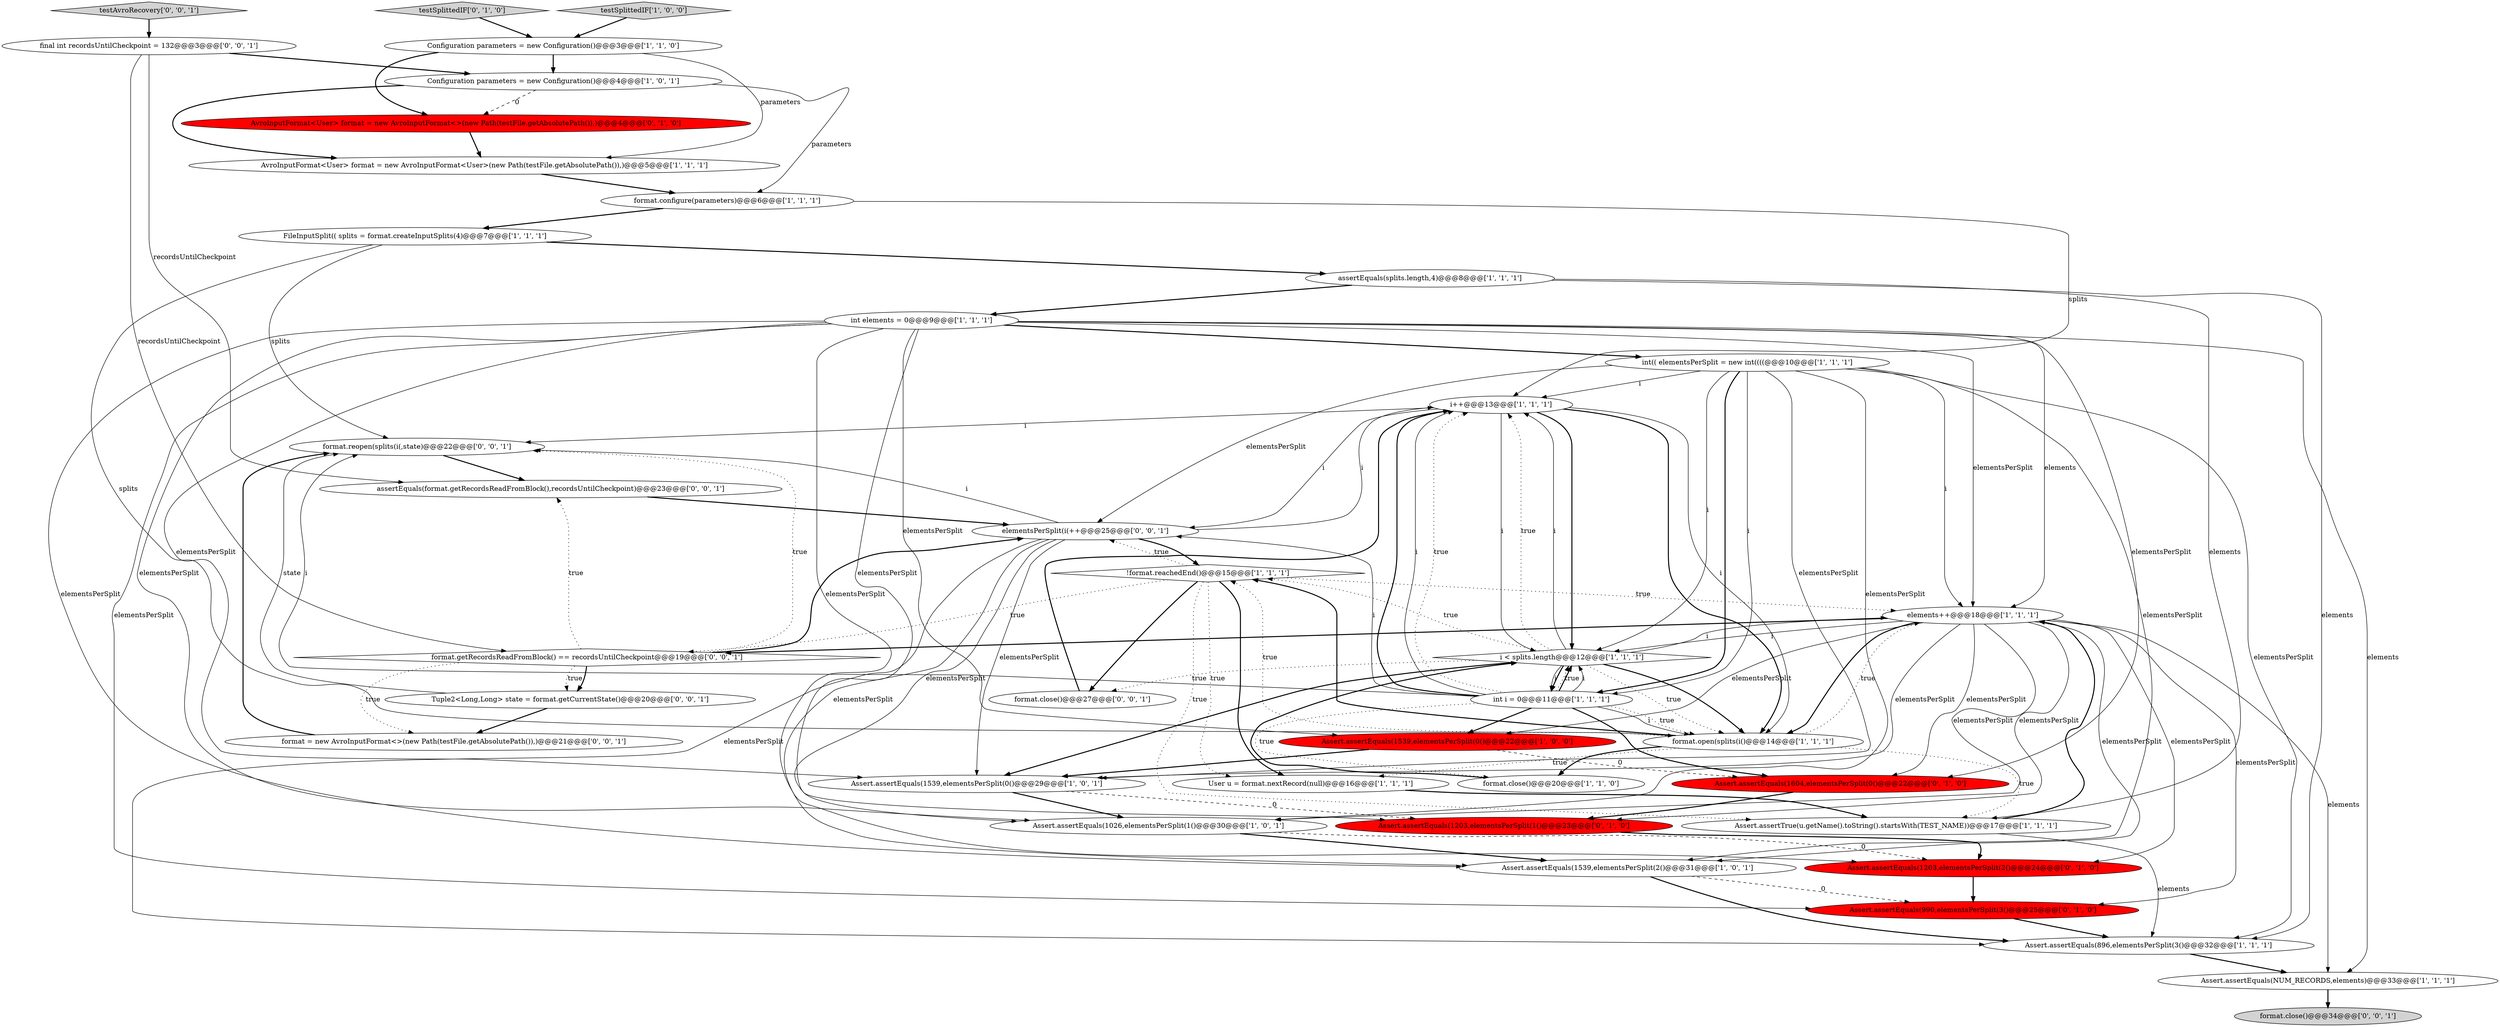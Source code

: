 digraph {
29 [style = filled, label = "AvroInputFormat<User> format = new AvroInputFormat<>(new Path(testFile.getAbsolutePath()),)@@@4@@@['0', '1', '0']", fillcolor = red, shape = ellipse image = "AAA1AAABBB2BBB"];
13 [style = filled, label = "int elements = 0@@@9@@@['1', '1', '1']", fillcolor = white, shape = ellipse image = "AAA0AAABBB1BBB"];
16 [style = filled, label = "Assert.assertEquals(1539,elementsPerSplit(2()@@@31@@@['1', '0', '1']", fillcolor = white, shape = ellipse image = "AAA0AAABBB1BBB"];
33 [style = filled, label = "format.reopen(splits(i(,state)@@@22@@@['0', '0', '1']", fillcolor = white, shape = ellipse image = "AAA0AAABBB3BBB"];
26 [style = filled, label = "Assert.assertEquals(990,elementsPerSplit(3()@@@25@@@['0', '1', '0']", fillcolor = red, shape = ellipse image = "AAA1AAABBB2BBB"];
7 [style = filled, label = "format.configure(parameters)@@@6@@@['1', '1', '1']", fillcolor = white, shape = ellipse image = "AAA0AAABBB1BBB"];
23 [style = filled, label = "Assert.assertEquals(896,elementsPerSplit(3()@@@32@@@['1', '1', '1']", fillcolor = white, shape = ellipse image = "AAA0AAABBB1BBB"];
30 [style = filled, label = "format.close()@@@34@@@['0', '0', '1']", fillcolor = lightgray, shape = ellipse image = "AAA0AAABBB3BBB"];
17 [style = filled, label = "elements++@@@18@@@['1', '1', '1']", fillcolor = white, shape = ellipse image = "AAA0AAABBB1BBB"];
34 [style = filled, label = "format = new AvroInputFormat<>(new Path(testFile.getAbsolutePath()),)@@@21@@@['0', '0', '1']", fillcolor = white, shape = ellipse image = "AAA0AAABBB3BBB"];
20 [style = filled, label = "format.close()@@@20@@@['1', '1', '0']", fillcolor = white, shape = ellipse image = "AAA0AAABBB1BBB"];
8 [style = filled, label = "int i = 0@@@11@@@['1', '1', '1']", fillcolor = white, shape = ellipse image = "AAA0AAABBB1BBB"];
35 [style = filled, label = "format.close()@@@27@@@['0', '0', '1']", fillcolor = white, shape = ellipse image = "AAA0AAABBB3BBB"];
27 [style = filled, label = "Assert.assertEquals(1604,elementsPerSplit(0()@@@22@@@['0', '1', '0']", fillcolor = red, shape = ellipse image = "AAA1AAABBB2BBB"];
39 [style = filled, label = "testAvroRecovery['0', '0', '1']", fillcolor = lightgray, shape = diamond image = "AAA0AAABBB3BBB"];
2 [style = filled, label = "assertEquals(splits.length,4)@@@8@@@['1', '1', '1']", fillcolor = white, shape = ellipse image = "AAA0AAABBB1BBB"];
11 [style = filled, label = "!format.reachedEnd()@@@15@@@['1', '1', '1']", fillcolor = white, shape = diamond image = "AAA0AAABBB1BBB"];
25 [style = filled, label = "Assert.assertEquals(1203,elementsPerSplit(1()@@@23@@@['0', '1', '0']", fillcolor = red, shape = ellipse image = "AAA1AAABBB2BBB"];
21 [style = filled, label = "i < splits.length@@@12@@@['1', '1', '1']", fillcolor = white, shape = diamond image = "AAA0AAABBB1BBB"];
4 [style = filled, label = "Assert.assertEquals(1539,elementsPerSplit(0()@@@22@@@['1', '0', '0']", fillcolor = red, shape = ellipse image = "AAA1AAABBB1BBB"];
3 [style = filled, label = "AvroInputFormat<User> format = new AvroInputFormat<User>(new Path(testFile.getAbsolutePath()),)@@@5@@@['1', '1', '1']", fillcolor = white, shape = ellipse image = "AAA0AAABBB1BBB"];
19 [style = filled, label = "Assert.assertEquals(1026,elementsPerSplit(1()@@@30@@@['1', '0', '1']", fillcolor = white, shape = ellipse image = "AAA0AAABBB1BBB"];
22 [style = filled, label = "i++@@@13@@@['1', '1', '1']", fillcolor = white, shape = ellipse image = "AAA0AAABBB1BBB"];
28 [style = filled, label = "Assert.assertEquals(1203,elementsPerSplit(2()@@@24@@@['0', '1', '0']", fillcolor = red, shape = ellipse image = "AAA1AAABBB2BBB"];
18 [style = filled, label = "testSplittedIF['1', '0', '0']", fillcolor = lightgray, shape = diamond image = "AAA0AAABBB1BBB"];
12 [style = filled, label = "Configuration parameters = new Configuration()@@@4@@@['1', '0', '1']", fillcolor = white, shape = ellipse image = "AAA0AAABBB1BBB"];
24 [style = filled, label = "testSplittedIF['0', '1', '0']", fillcolor = lightgray, shape = diamond image = "AAA0AAABBB2BBB"];
14 [style = filled, label = "int(( elementsPerSplit = new int((((@@@10@@@['1', '1', '1']", fillcolor = white, shape = ellipse image = "AAA0AAABBB1BBB"];
1 [style = filled, label = "Assert.assertEquals(NUM_RECORDS,elements)@@@33@@@['1', '1', '1']", fillcolor = white, shape = ellipse image = "AAA0AAABBB1BBB"];
38 [style = filled, label = "assertEquals(format.getRecordsReadFromBlock(),recordsUntilCheckpoint)@@@23@@@['0', '0', '1']", fillcolor = white, shape = ellipse image = "AAA0AAABBB3BBB"];
31 [style = filled, label = "elementsPerSplit(i(++@@@25@@@['0', '0', '1']", fillcolor = white, shape = ellipse image = "AAA0AAABBB3BBB"];
36 [style = filled, label = "Tuple2<Long,Long> state = format.getCurrentState()@@@20@@@['0', '0', '1']", fillcolor = white, shape = ellipse image = "AAA0AAABBB3BBB"];
6 [style = filled, label = "Configuration parameters = new Configuration()@@@3@@@['1', '1', '0']", fillcolor = white, shape = ellipse image = "AAA0AAABBB1BBB"];
9 [style = filled, label = "Assert.assertTrue(u.getName().toString().startsWith(TEST_NAME))@@@17@@@['1', '1', '1']", fillcolor = white, shape = ellipse image = "AAA0AAABBB1BBB"];
37 [style = filled, label = "final int recordsUntilCheckpoint = 132@@@3@@@['0', '0', '1']", fillcolor = white, shape = ellipse image = "AAA0AAABBB3BBB"];
15 [style = filled, label = "format.open(splits(i()@@@14@@@['1', '1', '1']", fillcolor = white, shape = ellipse image = "AAA0AAABBB1BBB"];
5 [style = filled, label = "User u = format.nextRecord(null)@@@16@@@['1', '1', '1']", fillcolor = white, shape = ellipse image = "AAA0AAABBB1BBB"];
32 [style = filled, label = "format.getRecordsReadFromBlock() == recordsUntilCheckpoint@@@19@@@['0', '0', '1']", fillcolor = white, shape = diamond image = "AAA0AAABBB3BBB"];
0 [style = filled, label = "FileInputSplit(( splits = format.createInputSplits(4)@@@7@@@['1', '1', '1']", fillcolor = white, shape = ellipse image = "AAA0AAABBB1BBB"];
10 [style = filled, label = "Assert.assertEquals(1539,elementsPerSplit(0()@@@29@@@['1', '0', '1']", fillcolor = white, shape = ellipse image = "AAA0AAABBB1BBB"];
21->10 [style = bold, label=""];
37->38 [style = solid, label="recordsUntilCheckpoint"];
0->15 [style = solid, label="splits"];
22->15 [style = bold, label=""];
5->9 [style = bold, label=""];
21->15 [style = dotted, label="true"];
14->17 [style = solid, label="i"];
21->11 [style = dotted, label="true"];
8->15 [style = solid, label="i"];
10->19 [style = bold, label=""];
21->15 [style = bold, label=""];
17->4 [style = solid, label="elementsPerSplit"];
21->8 [style = bold, label=""];
17->27 [style = solid, label="elementsPerSplit"];
38->31 [style = bold, label=""];
1->30 [style = bold, label=""];
14->10 [style = solid, label="elementsPerSplit"];
6->29 [style = bold, label=""];
15->9 [style = dotted, label="true"];
16->26 [style = dashed, label="0"];
11->31 [style = dotted, label="true"];
15->11 [style = bold, label=""];
15->20 [style = bold, label=""];
8->22 [style = dotted, label="true"];
31->33 [style = solid, label="i"];
17->10 [style = solid, label="elementsPerSplit"];
22->15 [style = solid, label="i"];
8->20 [style = dotted, label="true"];
8->4 [style = bold, label=""];
22->21 [style = solid, label="i"];
8->27 [style = bold, label=""];
31->22 [style = solid, label="i"];
13->14 [style = bold, label=""];
27->25 [style = bold, label=""];
19->28 [style = dashed, label="0"];
17->26 [style = solid, label="elementsPerSplit"];
25->28 [style = bold, label=""];
34->33 [style = bold, label=""];
9->17 [style = bold, label=""];
21->22 [style = dotted, label="true"];
7->0 [style = bold, label=""];
11->5 [style = dotted, label="true"];
32->36 [style = dotted, label="true"];
31->11 [style = bold, label=""];
17->21 [style = solid, label="i"];
8->22 [style = bold, label=""];
17->16 [style = solid, label="elementsPerSplit"];
14->31 [style = solid, label="elementsPerSplit"];
15->17 [style = dotted, label="true"];
14->22 [style = solid, label="i"];
3->7 [style = bold, label=""];
17->28 [style = solid, label="elementsPerSplit"];
17->15 [style = bold, label=""];
14->21 [style = solid, label="i"];
32->36 [style = bold, label=""];
14->8 [style = bold, label=""];
21->35 [style = dotted, label="true"];
32->31 [style = bold, label=""];
7->22 [style = solid, label="splits"];
22->33 [style = solid, label="i"];
39->37 [style = bold, label=""];
13->17 [style = solid, label="elements"];
4->10 [style = bold, label=""];
22->31 [style = solid, label="i"];
15->5 [style = dotted, label="true"];
32->34 [style = dotted, label="true"];
8->21 [style = dotted, label="true"];
31->23 [style = solid, label="elementsPerSplit"];
14->23 [style = solid, label="elementsPerSplit"];
31->10 [style = solid, label="elementsPerSplit"];
11->17 [style = dotted, label="true"];
8->15 [style = dotted, label="true"];
4->27 [style = dashed, label="0"];
28->26 [style = bold, label=""];
8->33 [style = solid, label="i"];
11->9 [style = dotted, label="true"];
16->23 [style = bold, label=""];
9->23 [style = solid, label="elements"];
13->10 [style = solid, label="elementsPerSplit"];
13->19 [style = solid, label="elementsPerSplit"];
32->33 [style = dotted, label="true"];
37->12 [style = bold, label=""];
19->16 [style = bold, label=""];
17->25 [style = solid, label="elementsPerSplit"];
11->5 [style = bold, label=""];
13->25 [style = solid, label="elementsPerSplit"];
13->28 [style = solid, label="elementsPerSplit"];
18->6 [style = bold, label=""];
13->26 [style = solid, label="elementsPerSplit"];
15->11 [style = dotted, label="true"];
32->38 [style = dotted, label="true"];
36->33 [style = solid, label="state"];
12->3 [style = bold, label=""];
21->22 [style = solid, label="i"];
10->25 [style = dashed, label="0"];
36->34 [style = bold, label=""];
14->16 [style = solid, label="elementsPerSplit"];
6->12 [style = bold, label=""];
31->16 [style = solid, label="elementsPerSplit"];
11->32 [style = dotted, label="true"];
21->17 [style = solid, label="i"];
13->17 [style = solid, label="elementsPerSplit"];
8->21 [style = solid, label="i"];
13->16 [style = solid, label="elementsPerSplit"];
13->27 [style = solid, label="elementsPerSplit"];
0->33 [style = solid, label="splits"];
17->1 [style = solid, label="elements"];
35->22 [style = bold, label=""];
29->3 [style = bold, label=""];
0->2 [style = bold, label=""];
14->19 [style = solid, label="elementsPerSplit"];
8->22 [style = solid, label="i"];
22->21 [style = bold, label=""];
17->32 [style = bold, label=""];
14->8 [style = solid, label="i"];
11->35 [style = bold, label=""];
13->1 [style = solid, label="elements"];
2->13 [style = bold, label=""];
20->21 [style = bold, label=""];
8->31 [style = solid, label="i"];
13->4 [style = solid, label="elementsPerSplit"];
37->32 [style = solid, label="recordsUntilCheckpoint"];
26->23 [style = bold, label=""];
12->29 [style = dashed, label="0"];
23->1 [style = bold, label=""];
8->21 [style = bold, label=""];
33->38 [style = bold, label=""];
12->7 [style = solid, label="parameters"];
2->23 [style = solid, label="elements"];
21->8 [style = solid, label="i"];
24->6 [style = bold, label=""];
17->19 [style = solid, label="elementsPerSplit"];
31->19 [style = solid, label="elementsPerSplit"];
2->9 [style = solid, label="elements"];
6->3 [style = solid, label="parameters"];
}
